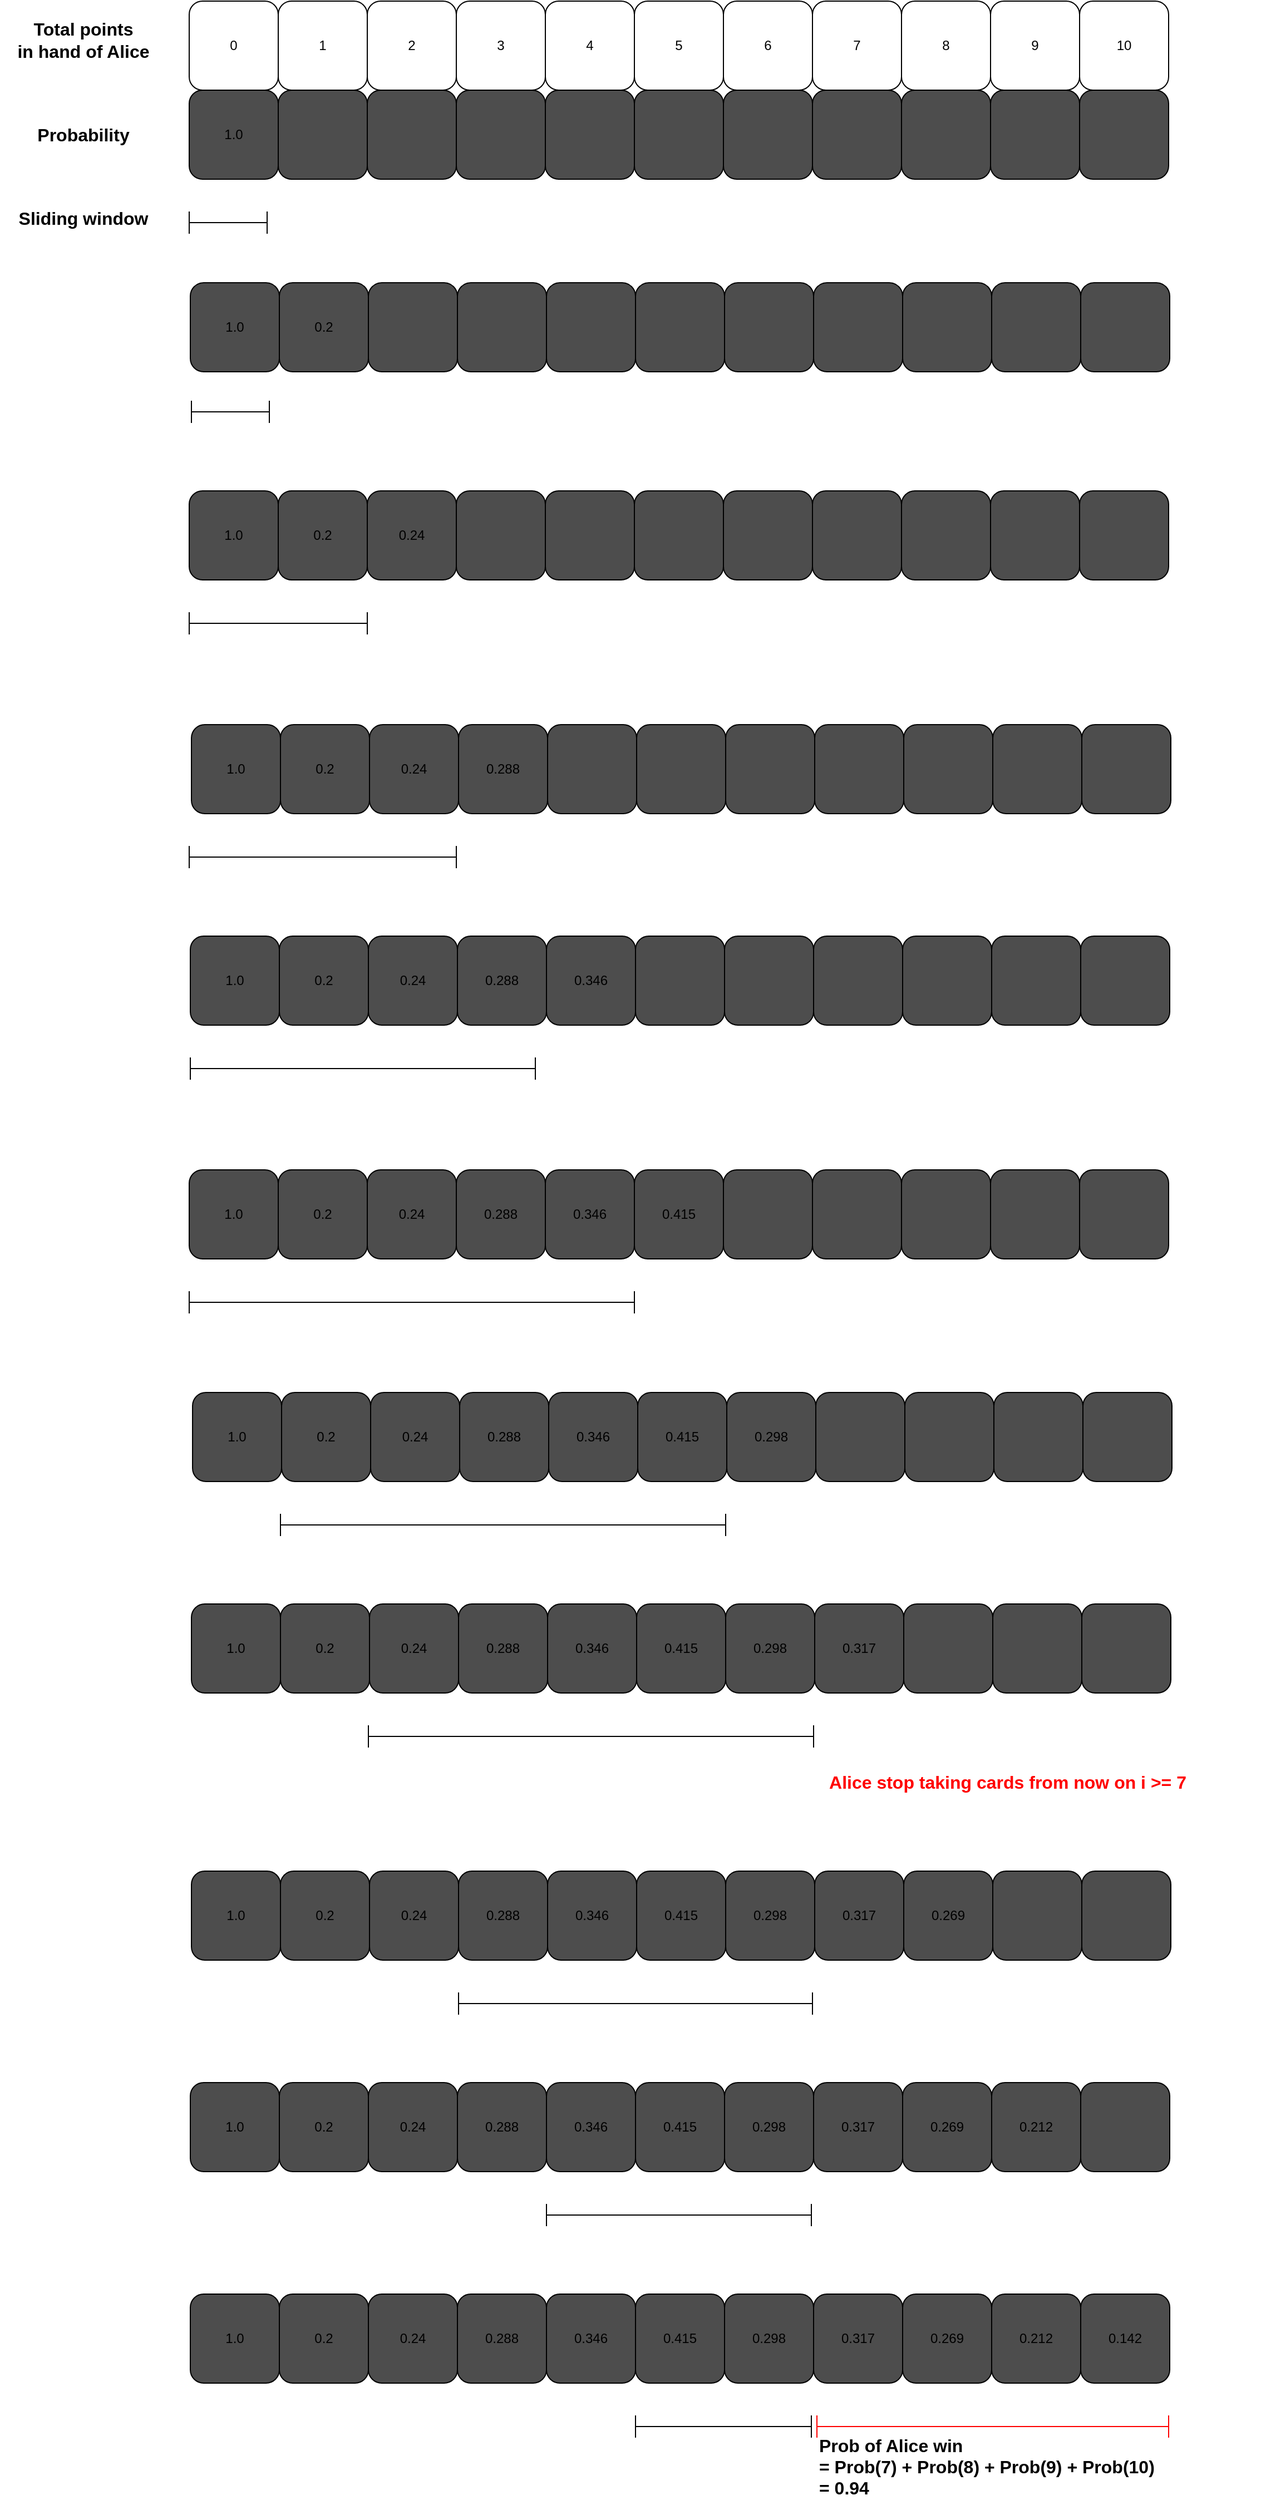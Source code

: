 <mxfile version="21.3.2" type="github">
  <diagram name="第 1 页" id="L3YYOfRVzUbYMGYdMul0">
    <mxGraphModel dx="1961" dy="727" grid="1" gridSize="10" guides="1" tooltips="1" connect="1" arrows="1" fold="1" page="1" pageScale="1" pageWidth="827" pageHeight="1169" math="0" shadow="0">
      <root>
        <mxCell id="0" />
        <mxCell id="1" parent="0" />
        <mxCell id="Uv0XRD-SDKMZK3PV6rSL-1" value="0" style="rounded=1;whiteSpace=wrap;html=1;" vertex="1" parent="1">
          <mxGeometry x="40" y="120" width="80" height="80" as="geometry" />
        </mxCell>
        <mxCell id="Uv0XRD-SDKMZK3PV6rSL-2" value="1" style="rounded=1;whiteSpace=wrap;html=1;" vertex="1" parent="1">
          <mxGeometry x="120" y="120" width="80" height="80" as="geometry" />
        </mxCell>
        <mxCell id="Uv0XRD-SDKMZK3PV6rSL-3" value="2" style="rounded=1;whiteSpace=wrap;html=1;" vertex="1" parent="1">
          <mxGeometry x="200" y="120" width="80" height="80" as="geometry" />
        </mxCell>
        <mxCell id="Uv0XRD-SDKMZK3PV6rSL-4" value="3" style="rounded=1;whiteSpace=wrap;html=1;" vertex="1" parent="1">
          <mxGeometry x="280" y="120" width="80" height="80" as="geometry" />
        </mxCell>
        <mxCell id="Uv0XRD-SDKMZK3PV6rSL-5" value="4" style="rounded=1;whiteSpace=wrap;html=1;" vertex="1" parent="1">
          <mxGeometry x="360" y="120" width="80" height="80" as="geometry" />
        </mxCell>
        <mxCell id="Uv0XRD-SDKMZK3PV6rSL-6" value="5" style="rounded=1;whiteSpace=wrap;html=1;" vertex="1" parent="1">
          <mxGeometry x="440" y="120" width="80" height="80" as="geometry" />
        </mxCell>
        <mxCell id="Uv0XRD-SDKMZK3PV6rSL-7" value="6" style="rounded=1;whiteSpace=wrap;html=1;" vertex="1" parent="1">
          <mxGeometry x="520" y="120" width="80" height="80" as="geometry" />
        </mxCell>
        <mxCell id="Uv0XRD-SDKMZK3PV6rSL-8" value="7" style="rounded=1;whiteSpace=wrap;html=1;" vertex="1" parent="1">
          <mxGeometry x="600" y="120" width="80" height="80" as="geometry" />
        </mxCell>
        <mxCell id="Uv0XRD-SDKMZK3PV6rSL-9" value="8" style="rounded=1;whiteSpace=wrap;html=1;" vertex="1" parent="1">
          <mxGeometry x="680" y="120" width="80" height="80" as="geometry" />
        </mxCell>
        <mxCell id="Uv0XRD-SDKMZK3PV6rSL-11" value="9" style="rounded=1;whiteSpace=wrap;html=1;" vertex="1" parent="1">
          <mxGeometry x="760" y="120" width="80" height="80" as="geometry" />
        </mxCell>
        <mxCell id="Uv0XRD-SDKMZK3PV6rSL-12" value="10" style="rounded=1;whiteSpace=wrap;html=1;" vertex="1" parent="1">
          <mxGeometry x="840" y="120" width="80" height="80" as="geometry" />
        </mxCell>
        <mxCell id="Uv0XRD-SDKMZK3PV6rSL-13" value="" style="shape=crossbar;whiteSpace=wrap;html=1;rounded=1;" vertex="1" parent="1">
          <mxGeometry x="40" y="309" width="70" height="20" as="geometry" />
        </mxCell>
        <mxCell id="Uv0XRD-SDKMZK3PV6rSL-14" value="1.0" style="rounded=1;whiteSpace=wrap;html=1;fillColor=#4D4D4D;" vertex="1" parent="1">
          <mxGeometry x="40" y="200" width="80" height="80" as="geometry" />
        </mxCell>
        <mxCell id="Uv0XRD-SDKMZK3PV6rSL-15" value="" style="rounded=1;whiteSpace=wrap;html=1;fillColor=#4D4D4D;" vertex="1" parent="1">
          <mxGeometry x="120" y="200" width="80" height="80" as="geometry" />
        </mxCell>
        <mxCell id="Uv0XRD-SDKMZK3PV6rSL-16" value="" style="rounded=1;whiteSpace=wrap;html=1;fillColor=#4D4D4D;" vertex="1" parent="1">
          <mxGeometry x="200" y="200" width="80" height="80" as="geometry" />
        </mxCell>
        <mxCell id="Uv0XRD-SDKMZK3PV6rSL-17" value="" style="rounded=1;whiteSpace=wrap;html=1;fillColor=#4D4D4D;" vertex="1" parent="1">
          <mxGeometry x="280" y="200" width="80" height="80" as="geometry" />
        </mxCell>
        <mxCell id="Uv0XRD-SDKMZK3PV6rSL-18" value="" style="rounded=1;whiteSpace=wrap;html=1;fillColor=#4D4D4D;" vertex="1" parent="1">
          <mxGeometry x="360" y="200" width="80" height="80" as="geometry" />
        </mxCell>
        <mxCell id="Uv0XRD-SDKMZK3PV6rSL-19" value="" style="rounded=1;whiteSpace=wrap;html=1;fillColor=#4D4D4D;" vertex="1" parent="1">
          <mxGeometry x="440" y="200" width="80" height="80" as="geometry" />
        </mxCell>
        <mxCell id="Uv0XRD-SDKMZK3PV6rSL-20" value="" style="rounded=1;whiteSpace=wrap;html=1;fillColor=#4D4D4D;" vertex="1" parent="1">
          <mxGeometry x="520" y="200" width="80" height="80" as="geometry" />
        </mxCell>
        <mxCell id="Uv0XRD-SDKMZK3PV6rSL-21" value="" style="rounded=1;whiteSpace=wrap;html=1;fillColor=#4D4D4D;" vertex="1" parent="1">
          <mxGeometry x="600" y="200" width="80" height="80" as="geometry" />
        </mxCell>
        <mxCell id="Uv0XRD-SDKMZK3PV6rSL-22" value="" style="rounded=1;whiteSpace=wrap;html=1;fillColor=#4D4D4D;" vertex="1" parent="1">
          <mxGeometry x="680" y="200" width="80" height="80" as="geometry" />
        </mxCell>
        <mxCell id="Uv0XRD-SDKMZK3PV6rSL-23" value="" style="rounded=1;whiteSpace=wrap;html=1;fillColor=#4D4D4D;" vertex="1" parent="1">
          <mxGeometry x="760" y="200" width="80" height="80" as="geometry" />
        </mxCell>
        <mxCell id="Uv0XRD-SDKMZK3PV6rSL-24" value="" style="rounded=1;whiteSpace=wrap;html=1;fillColor=#4D4D4D;" vertex="1" parent="1">
          <mxGeometry x="840" y="200" width="80" height="80" as="geometry" />
        </mxCell>
        <mxCell id="Uv0XRD-SDKMZK3PV6rSL-51" value="" style="group" vertex="1" connectable="0" parent="1">
          <mxGeometry x="40" y="560" width="880" height="129" as="geometry" />
        </mxCell>
        <mxCell id="Uv0XRD-SDKMZK3PV6rSL-27" value="" style="shape=crossbar;whiteSpace=wrap;html=1;rounded=1;" vertex="1" parent="Uv0XRD-SDKMZK3PV6rSL-51">
          <mxGeometry y="109" width="160" height="20" as="geometry" />
        </mxCell>
        <mxCell id="Uv0XRD-SDKMZK3PV6rSL-28" value="1.0" style="rounded=1;whiteSpace=wrap;html=1;fillColor=#4D4D4D;" vertex="1" parent="Uv0XRD-SDKMZK3PV6rSL-51">
          <mxGeometry width="80" height="80" as="geometry" />
        </mxCell>
        <mxCell id="Uv0XRD-SDKMZK3PV6rSL-29" value="0.2" style="rounded=1;whiteSpace=wrap;html=1;fillColor=#4D4D4D;" vertex="1" parent="Uv0XRD-SDKMZK3PV6rSL-51">
          <mxGeometry x="80" width="80" height="80" as="geometry" />
        </mxCell>
        <mxCell id="Uv0XRD-SDKMZK3PV6rSL-30" value="0.24" style="rounded=1;whiteSpace=wrap;html=1;fillColor=#4D4D4D;" vertex="1" parent="Uv0XRD-SDKMZK3PV6rSL-51">
          <mxGeometry x="160" width="80" height="80" as="geometry" />
        </mxCell>
        <mxCell id="Uv0XRD-SDKMZK3PV6rSL-31" value="" style="rounded=1;whiteSpace=wrap;html=1;fillColor=#4D4D4D;" vertex="1" parent="Uv0XRD-SDKMZK3PV6rSL-51">
          <mxGeometry x="240" width="80" height="80" as="geometry" />
        </mxCell>
        <mxCell id="Uv0XRD-SDKMZK3PV6rSL-32" value="" style="rounded=1;whiteSpace=wrap;html=1;fillColor=#4D4D4D;" vertex="1" parent="Uv0XRD-SDKMZK3PV6rSL-51">
          <mxGeometry x="320" width="80" height="80" as="geometry" />
        </mxCell>
        <mxCell id="Uv0XRD-SDKMZK3PV6rSL-33" value="" style="rounded=1;whiteSpace=wrap;html=1;fillColor=#4D4D4D;" vertex="1" parent="Uv0XRD-SDKMZK3PV6rSL-51">
          <mxGeometry x="400" width="80" height="80" as="geometry" />
        </mxCell>
        <mxCell id="Uv0XRD-SDKMZK3PV6rSL-34" value="" style="rounded=1;whiteSpace=wrap;html=1;fillColor=#4D4D4D;" vertex="1" parent="Uv0XRD-SDKMZK3PV6rSL-51">
          <mxGeometry x="480" width="80" height="80" as="geometry" />
        </mxCell>
        <mxCell id="Uv0XRD-SDKMZK3PV6rSL-35" value="" style="rounded=1;whiteSpace=wrap;html=1;fillColor=#4D4D4D;" vertex="1" parent="Uv0XRD-SDKMZK3PV6rSL-51">
          <mxGeometry x="560" width="80" height="80" as="geometry" />
        </mxCell>
        <mxCell id="Uv0XRD-SDKMZK3PV6rSL-36" value="" style="rounded=1;whiteSpace=wrap;html=1;fillColor=#4D4D4D;" vertex="1" parent="Uv0XRD-SDKMZK3PV6rSL-51">
          <mxGeometry x="640" width="80" height="80" as="geometry" />
        </mxCell>
        <mxCell id="Uv0XRD-SDKMZK3PV6rSL-37" value="" style="rounded=1;whiteSpace=wrap;html=1;fillColor=#4D4D4D;" vertex="1" parent="Uv0XRD-SDKMZK3PV6rSL-51">
          <mxGeometry x="720" width="80" height="80" as="geometry" />
        </mxCell>
        <mxCell id="Uv0XRD-SDKMZK3PV6rSL-38" value="" style="rounded=1;whiteSpace=wrap;html=1;fillColor=#4D4D4D;" vertex="1" parent="Uv0XRD-SDKMZK3PV6rSL-51">
          <mxGeometry x="800" width="80" height="80" as="geometry" />
        </mxCell>
        <mxCell id="Uv0XRD-SDKMZK3PV6rSL-52" value="" style="group" vertex="1" connectable="0" parent="1">
          <mxGeometry x="42" y="370" width="880" height="129" as="geometry" />
        </mxCell>
        <mxCell id="Uv0XRD-SDKMZK3PV6rSL-53" value="" style="shape=crossbar;whiteSpace=wrap;html=1;rounded=1;" vertex="1" parent="Uv0XRD-SDKMZK3PV6rSL-52">
          <mxGeometry y="109" width="70" height="20" as="geometry" />
        </mxCell>
        <mxCell id="Uv0XRD-SDKMZK3PV6rSL-54" value="1.0" style="rounded=1;whiteSpace=wrap;html=1;fillColor=#4D4D4D;" vertex="1" parent="1">
          <mxGeometry x="41" y="373" width="80" height="80" as="geometry" />
        </mxCell>
        <mxCell id="Uv0XRD-SDKMZK3PV6rSL-55" value="0.2" style="rounded=1;whiteSpace=wrap;html=1;fillColor=#4D4D4D;" vertex="1" parent="1">
          <mxGeometry x="121" y="373" width="80" height="80" as="geometry" />
        </mxCell>
        <mxCell id="Uv0XRD-SDKMZK3PV6rSL-56" value="" style="rounded=1;whiteSpace=wrap;html=1;fillColor=#4D4D4D;" vertex="1" parent="1">
          <mxGeometry x="201" y="373" width="80" height="80" as="geometry" />
        </mxCell>
        <mxCell id="Uv0XRD-SDKMZK3PV6rSL-57" value="" style="rounded=1;whiteSpace=wrap;html=1;fillColor=#4D4D4D;" vertex="1" parent="1">
          <mxGeometry x="281" y="373" width="80" height="80" as="geometry" />
        </mxCell>
        <mxCell id="Uv0XRD-SDKMZK3PV6rSL-58" value="" style="rounded=1;whiteSpace=wrap;html=1;fillColor=#4D4D4D;" vertex="1" parent="1">
          <mxGeometry x="361" y="373" width="80" height="80" as="geometry" />
        </mxCell>
        <mxCell id="Uv0XRD-SDKMZK3PV6rSL-59" value="" style="rounded=1;whiteSpace=wrap;html=1;fillColor=#4D4D4D;" vertex="1" parent="1">
          <mxGeometry x="441" y="373" width="80" height="80" as="geometry" />
        </mxCell>
        <mxCell id="Uv0XRD-SDKMZK3PV6rSL-60" value="" style="rounded=1;whiteSpace=wrap;html=1;fillColor=#4D4D4D;" vertex="1" parent="1">
          <mxGeometry x="521" y="373" width="80" height="80" as="geometry" />
        </mxCell>
        <mxCell id="Uv0XRD-SDKMZK3PV6rSL-61" value="" style="rounded=1;whiteSpace=wrap;html=1;fillColor=#4D4D4D;" vertex="1" parent="1">
          <mxGeometry x="601" y="373" width="80" height="80" as="geometry" />
        </mxCell>
        <mxCell id="Uv0XRD-SDKMZK3PV6rSL-62" value="" style="rounded=1;whiteSpace=wrap;html=1;fillColor=#4D4D4D;" vertex="1" parent="1">
          <mxGeometry x="681" y="373" width="80" height="80" as="geometry" />
        </mxCell>
        <mxCell id="Uv0XRD-SDKMZK3PV6rSL-63" value="" style="rounded=1;whiteSpace=wrap;html=1;fillColor=#4D4D4D;" vertex="1" parent="1">
          <mxGeometry x="761" y="373" width="80" height="80" as="geometry" />
        </mxCell>
        <mxCell id="Uv0XRD-SDKMZK3PV6rSL-64" value="" style="rounded=1;whiteSpace=wrap;html=1;fillColor=#4D4D4D;" vertex="1" parent="1">
          <mxGeometry x="841" y="373" width="80" height="80" as="geometry" />
        </mxCell>
        <mxCell id="Uv0XRD-SDKMZK3PV6rSL-65" value="" style="group" vertex="1" connectable="0" parent="1">
          <mxGeometry x="41" y="960" width="880" height="129" as="geometry" />
        </mxCell>
        <mxCell id="Uv0XRD-SDKMZK3PV6rSL-66" value="" style="shape=crossbar;whiteSpace=wrap;html=1;rounded=1;" vertex="1" parent="Uv0XRD-SDKMZK3PV6rSL-65">
          <mxGeometry y="109" width="310" height="20" as="geometry" />
        </mxCell>
        <mxCell id="Uv0XRD-SDKMZK3PV6rSL-67" value="1.0" style="rounded=1;whiteSpace=wrap;html=1;fillColor=#4D4D4D;" vertex="1" parent="Uv0XRD-SDKMZK3PV6rSL-65">
          <mxGeometry width="80" height="80" as="geometry" />
        </mxCell>
        <mxCell id="Uv0XRD-SDKMZK3PV6rSL-68" value="0.2" style="rounded=1;whiteSpace=wrap;html=1;fillColor=#4D4D4D;" vertex="1" parent="Uv0XRD-SDKMZK3PV6rSL-65">
          <mxGeometry x="80" width="80" height="80" as="geometry" />
        </mxCell>
        <mxCell id="Uv0XRD-SDKMZK3PV6rSL-69" value="0.24" style="rounded=1;whiteSpace=wrap;html=1;fillColor=#4D4D4D;" vertex="1" parent="Uv0XRD-SDKMZK3PV6rSL-65">
          <mxGeometry x="160" width="80" height="80" as="geometry" />
        </mxCell>
        <mxCell id="Uv0XRD-SDKMZK3PV6rSL-70" value="0.288" style="rounded=1;whiteSpace=wrap;html=1;fillColor=#4D4D4D;" vertex="1" parent="Uv0XRD-SDKMZK3PV6rSL-65">
          <mxGeometry x="240" width="80" height="80" as="geometry" />
        </mxCell>
        <mxCell id="Uv0XRD-SDKMZK3PV6rSL-71" value="0.346" style="rounded=1;whiteSpace=wrap;html=1;fillColor=#4D4D4D;" vertex="1" parent="Uv0XRD-SDKMZK3PV6rSL-65">
          <mxGeometry x="320" width="80" height="80" as="geometry" />
        </mxCell>
        <mxCell id="Uv0XRD-SDKMZK3PV6rSL-72" value="" style="rounded=1;whiteSpace=wrap;html=1;fillColor=#4D4D4D;" vertex="1" parent="Uv0XRD-SDKMZK3PV6rSL-65">
          <mxGeometry x="400" width="80" height="80" as="geometry" />
        </mxCell>
        <mxCell id="Uv0XRD-SDKMZK3PV6rSL-73" value="" style="rounded=1;whiteSpace=wrap;html=1;fillColor=#4D4D4D;" vertex="1" parent="Uv0XRD-SDKMZK3PV6rSL-65">
          <mxGeometry x="480" width="80" height="80" as="geometry" />
        </mxCell>
        <mxCell id="Uv0XRD-SDKMZK3PV6rSL-74" value="" style="rounded=1;whiteSpace=wrap;html=1;fillColor=#4D4D4D;" vertex="1" parent="Uv0XRD-SDKMZK3PV6rSL-65">
          <mxGeometry x="560" width="80" height="80" as="geometry" />
        </mxCell>
        <mxCell id="Uv0XRD-SDKMZK3PV6rSL-75" value="" style="rounded=1;whiteSpace=wrap;html=1;fillColor=#4D4D4D;" vertex="1" parent="Uv0XRD-SDKMZK3PV6rSL-65">
          <mxGeometry x="640" width="80" height="80" as="geometry" />
        </mxCell>
        <mxCell id="Uv0XRD-SDKMZK3PV6rSL-76" value="" style="rounded=1;whiteSpace=wrap;html=1;fillColor=#4D4D4D;" vertex="1" parent="Uv0XRD-SDKMZK3PV6rSL-65">
          <mxGeometry x="720" width="80" height="80" as="geometry" />
        </mxCell>
        <mxCell id="Uv0XRD-SDKMZK3PV6rSL-77" value="" style="rounded=1;whiteSpace=wrap;html=1;fillColor=#4D4D4D;" vertex="1" parent="Uv0XRD-SDKMZK3PV6rSL-65">
          <mxGeometry x="800" width="80" height="80" as="geometry" />
        </mxCell>
        <mxCell id="Uv0XRD-SDKMZK3PV6rSL-78" value="" style="group" vertex="1" connectable="0" parent="1">
          <mxGeometry x="52" y="770" width="880" height="129" as="geometry" />
        </mxCell>
        <mxCell id="Uv0XRD-SDKMZK3PV6rSL-79" value="" style="shape=crossbar;whiteSpace=wrap;html=1;rounded=1;" vertex="1" parent="Uv0XRD-SDKMZK3PV6rSL-78">
          <mxGeometry x="-12" y="109" width="240" height="20" as="geometry" />
        </mxCell>
        <mxCell id="Uv0XRD-SDKMZK3PV6rSL-80" value="1.0" style="rounded=1;whiteSpace=wrap;html=1;fillColor=#4D4D4D;" vertex="1" parent="Uv0XRD-SDKMZK3PV6rSL-78">
          <mxGeometry x="-10" width="80" height="80" as="geometry" />
        </mxCell>
        <mxCell id="Uv0XRD-SDKMZK3PV6rSL-81" value="0.2" style="rounded=1;whiteSpace=wrap;html=1;fillColor=#4D4D4D;" vertex="1" parent="Uv0XRD-SDKMZK3PV6rSL-78">
          <mxGeometry x="70" width="80" height="80" as="geometry" />
        </mxCell>
        <mxCell id="Uv0XRD-SDKMZK3PV6rSL-82" value="0.24" style="rounded=1;whiteSpace=wrap;html=1;fillColor=#4D4D4D;" vertex="1" parent="Uv0XRD-SDKMZK3PV6rSL-78">
          <mxGeometry x="150" width="80" height="80" as="geometry" />
        </mxCell>
        <mxCell id="Uv0XRD-SDKMZK3PV6rSL-83" value="0.288" style="rounded=1;whiteSpace=wrap;html=1;fillColor=#4D4D4D;" vertex="1" parent="Uv0XRD-SDKMZK3PV6rSL-78">
          <mxGeometry x="230" width="80" height="80" as="geometry" />
        </mxCell>
        <mxCell id="Uv0XRD-SDKMZK3PV6rSL-84" value="" style="rounded=1;whiteSpace=wrap;html=1;fillColor=#4D4D4D;" vertex="1" parent="Uv0XRD-SDKMZK3PV6rSL-78">
          <mxGeometry x="310" width="80" height="80" as="geometry" />
        </mxCell>
        <mxCell id="Uv0XRD-SDKMZK3PV6rSL-85" value="" style="rounded=1;whiteSpace=wrap;html=1;fillColor=#4D4D4D;" vertex="1" parent="Uv0XRD-SDKMZK3PV6rSL-78">
          <mxGeometry x="390" width="80" height="80" as="geometry" />
        </mxCell>
        <mxCell id="Uv0XRD-SDKMZK3PV6rSL-86" value="" style="rounded=1;whiteSpace=wrap;html=1;fillColor=#4D4D4D;" vertex="1" parent="Uv0XRD-SDKMZK3PV6rSL-78">
          <mxGeometry x="470" width="80" height="80" as="geometry" />
        </mxCell>
        <mxCell id="Uv0XRD-SDKMZK3PV6rSL-87" value="" style="rounded=1;whiteSpace=wrap;html=1;fillColor=#4D4D4D;" vertex="1" parent="Uv0XRD-SDKMZK3PV6rSL-78">
          <mxGeometry x="550" width="80" height="80" as="geometry" />
        </mxCell>
        <mxCell id="Uv0XRD-SDKMZK3PV6rSL-88" value="" style="rounded=1;whiteSpace=wrap;html=1;fillColor=#4D4D4D;" vertex="1" parent="Uv0XRD-SDKMZK3PV6rSL-78">
          <mxGeometry x="630" width="80" height="80" as="geometry" />
        </mxCell>
        <mxCell id="Uv0XRD-SDKMZK3PV6rSL-89" value="" style="rounded=1;whiteSpace=wrap;html=1;fillColor=#4D4D4D;" vertex="1" parent="Uv0XRD-SDKMZK3PV6rSL-78">
          <mxGeometry x="710" width="80" height="80" as="geometry" />
        </mxCell>
        <mxCell id="Uv0XRD-SDKMZK3PV6rSL-90" value="" style="rounded=1;whiteSpace=wrap;html=1;fillColor=#4D4D4D;" vertex="1" parent="Uv0XRD-SDKMZK3PV6rSL-78">
          <mxGeometry x="790" width="80" height="80" as="geometry" />
        </mxCell>
        <mxCell id="Uv0XRD-SDKMZK3PV6rSL-92" value="" style="group" vertex="1" connectable="0" parent="1">
          <mxGeometry x="42" y="1800" width="880" height="129" as="geometry" />
        </mxCell>
        <mxCell id="Uv0XRD-SDKMZK3PV6rSL-93" value="" style="shape=crossbar;whiteSpace=wrap;html=1;rounded=1;" vertex="1" parent="Uv0XRD-SDKMZK3PV6rSL-92">
          <mxGeometry x="240" y="109" width="318" height="20" as="geometry" />
        </mxCell>
        <mxCell id="Uv0XRD-SDKMZK3PV6rSL-94" value="1.0" style="rounded=1;whiteSpace=wrap;html=1;fillColor=#4D4D4D;" vertex="1" parent="Uv0XRD-SDKMZK3PV6rSL-92">
          <mxGeometry width="80" height="80" as="geometry" />
        </mxCell>
        <mxCell id="Uv0XRD-SDKMZK3PV6rSL-95" value="0.2" style="rounded=1;whiteSpace=wrap;html=1;fillColor=#4D4D4D;" vertex="1" parent="Uv0XRD-SDKMZK3PV6rSL-92">
          <mxGeometry x="80" width="80" height="80" as="geometry" />
        </mxCell>
        <mxCell id="Uv0XRD-SDKMZK3PV6rSL-96" value="0.24" style="rounded=1;whiteSpace=wrap;html=1;fillColor=#4D4D4D;" vertex="1" parent="Uv0XRD-SDKMZK3PV6rSL-92">
          <mxGeometry x="160" width="80" height="80" as="geometry" />
        </mxCell>
        <mxCell id="Uv0XRD-SDKMZK3PV6rSL-97" value="0.288" style="rounded=1;whiteSpace=wrap;html=1;fillColor=#4D4D4D;" vertex="1" parent="Uv0XRD-SDKMZK3PV6rSL-92">
          <mxGeometry x="240" width="80" height="80" as="geometry" />
        </mxCell>
        <mxCell id="Uv0XRD-SDKMZK3PV6rSL-98" value="0.346" style="rounded=1;whiteSpace=wrap;html=1;fillColor=#4D4D4D;" vertex="1" parent="Uv0XRD-SDKMZK3PV6rSL-92">
          <mxGeometry x="320" width="80" height="80" as="geometry" />
        </mxCell>
        <mxCell id="Uv0XRD-SDKMZK3PV6rSL-99" value="0.415" style="rounded=1;whiteSpace=wrap;html=1;fillColor=#4D4D4D;" vertex="1" parent="Uv0XRD-SDKMZK3PV6rSL-92">
          <mxGeometry x="400" width="80" height="80" as="geometry" />
        </mxCell>
        <mxCell id="Uv0XRD-SDKMZK3PV6rSL-100" value="0.298" style="rounded=1;whiteSpace=wrap;html=1;fillColor=#4D4D4D;" vertex="1" parent="Uv0XRD-SDKMZK3PV6rSL-92">
          <mxGeometry x="480" width="80" height="80" as="geometry" />
        </mxCell>
        <mxCell id="Uv0XRD-SDKMZK3PV6rSL-101" value="0.317" style="rounded=1;whiteSpace=wrap;html=1;fillColor=#4D4D4D;" vertex="1" parent="Uv0XRD-SDKMZK3PV6rSL-92">
          <mxGeometry x="560" width="80" height="80" as="geometry" />
        </mxCell>
        <mxCell id="Uv0XRD-SDKMZK3PV6rSL-102" value="0.269" style="rounded=1;whiteSpace=wrap;html=1;fillColor=#4D4D4D;" vertex="1" parent="Uv0XRD-SDKMZK3PV6rSL-92">
          <mxGeometry x="640" width="80" height="80" as="geometry" />
        </mxCell>
        <mxCell id="Uv0XRD-SDKMZK3PV6rSL-103" value="" style="rounded=1;whiteSpace=wrap;html=1;fillColor=#4D4D4D;" vertex="1" parent="Uv0XRD-SDKMZK3PV6rSL-92">
          <mxGeometry x="720" width="80" height="80" as="geometry" />
        </mxCell>
        <mxCell id="Uv0XRD-SDKMZK3PV6rSL-104" value="" style="rounded=1;whiteSpace=wrap;html=1;fillColor=#4D4D4D;" vertex="1" parent="Uv0XRD-SDKMZK3PV6rSL-92">
          <mxGeometry x="800" width="80" height="80" as="geometry" />
        </mxCell>
        <mxCell id="Uv0XRD-SDKMZK3PV6rSL-105" value="" style="group" vertex="1" connectable="0" parent="1">
          <mxGeometry x="48" y="1170" width="880" height="129" as="geometry" />
        </mxCell>
        <mxCell id="Uv0XRD-SDKMZK3PV6rSL-106" value="" style="shape=crossbar;whiteSpace=wrap;html=1;rounded=1;" vertex="1" parent="Uv0XRD-SDKMZK3PV6rSL-105">
          <mxGeometry x="-8" y="109" width="400" height="20" as="geometry" />
        </mxCell>
        <mxCell id="Uv0XRD-SDKMZK3PV6rSL-107" value="1.0" style="rounded=1;whiteSpace=wrap;html=1;fillColor=#4D4D4D;" vertex="1" parent="Uv0XRD-SDKMZK3PV6rSL-105">
          <mxGeometry x="-8" width="80" height="80" as="geometry" />
        </mxCell>
        <mxCell id="Uv0XRD-SDKMZK3PV6rSL-108" value="0.2" style="rounded=1;whiteSpace=wrap;html=1;fillColor=#4D4D4D;" vertex="1" parent="Uv0XRD-SDKMZK3PV6rSL-105">
          <mxGeometry x="72" width="80" height="80" as="geometry" />
        </mxCell>
        <mxCell id="Uv0XRD-SDKMZK3PV6rSL-109" value="0.24" style="rounded=1;whiteSpace=wrap;html=1;fillColor=#4D4D4D;" vertex="1" parent="Uv0XRD-SDKMZK3PV6rSL-105">
          <mxGeometry x="152" width="80" height="80" as="geometry" />
        </mxCell>
        <mxCell id="Uv0XRD-SDKMZK3PV6rSL-110" value="0.288" style="rounded=1;whiteSpace=wrap;html=1;fillColor=#4D4D4D;" vertex="1" parent="Uv0XRD-SDKMZK3PV6rSL-105">
          <mxGeometry x="232" width="80" height="80" as="geometry" />
        </mxCell>
        <mxCell id="Uv0XRD-SDKMZK3PV6rSL-111" value="0.346" style="rounded=1;whiteSpace=wrap;html=1;fillColor=#4D4D4D;" vertex="1" parent="Uv0XRD-SDKMZK3PV6rSL-105">
          <mxGeometry x="312" width="80" height="80" as="geometry" />
        </mxCell>
        <mxCell id="Uv0XRD-SDKMZK3PV6rSL-112" value="0.415" style="rounded=1;whiteSpace=wrap;html=1;fillColor=#4D4D4D;" vertex="1" parent="Uv0XRD-SDKMZK3PV6rSL-105">
          <mxGeometry x="392" width="80" height="80" as="geometry" />
        </mxCell>
        <mxCell id="Uv0XRD-SDKMZK3PV6rSL-113" value="" style="rounded=1;whiteSpace=wrap;html=1;fillColor=#4D4D4D;" vertex="1" parent="Uv0XRD-SDKMZK3PV6rSL-105">
          <mxGeometry x="472" width="80" height="80" as="geometry" />
        </mxCell>
        <mxCell id="Uv0XRD-SDKMZK3PV6rSL-114" value="" style="rounded=1;whiteSpace=wrap;html=1;fillColor=#4D4D4D;" vertex="1" parent="Uv0XRD-SDKMZK3PV6rSL-105">
          <mxGeometry x="552" width="80" height="80" as="geometry" />
        </mxCell>
        <mxCell id="Uv0XRD-SDKMZK3PV6rSL-115" value="" style="rounded=1;whiteSpace=wrap;html=1;fillColor=#4D4D4D;" vertex="1" parent="Uv0XRD-SDKMZK3PV6rSL-105">
          <mxGeometry x="632" width="80" height="80" as="geometry" />
        </mxCell>
        <mxCell id="Uv0XRD-SDKMZK3PV6rSL-116" value="" style="rounded=1;whiteSpace=wrap;html=1;fillColor=#4D4D4D;" vertex="1" parent="Uv0XRD-SDKMZK3PV6rSL-105">
          <mxGeometry x="712" width="80" height="80" as="geometry" />
        </mxCell>
        <mxCell id="Uv0XRD-SDKMZK3PV6rSL-117" value="" style="rounded=1;whiteSpace=wrap;html=1;fillColor=#4D4D4D;" vertex="1" parent="Uv0XRD-SDKMZK3PV6rSL-105">
          <mxGeometry x="792" width="80" height="80" as="geometry" />
        </mxCell>
        <mxCell id="Uv0XRD-SDKMZK3PV6rSL-118" value="" style="group" vertex="1" connectable="0" parent="1">
          <mxGeometry x="43" y="1370" width="880" height="129" as="geometry" />
        </mxCell>
        <mxCell id="Uv0XRD-SDKMZK3PV6rSL-119" value="" style="shape=crossbar;whiteSpace=wrap;html=1;rounded=1;" vertex="1" parent="Uv0XRD-SDKMZK3PV6rSL-118">
          <mxGeometry x="79" y="109" width="400" height="20" as="geometry" />
        </mxCell>
        <mxCell id="Uv0XRD-SDKMZK3PV6rSL-120" value="1.0" style="rounded=1;whiteSpace=wrap;html=1;fillColor=#4D4D4D;" vertex="1" parent="Uv0XRD-SDKMZK3PV6rSL-118">
          <mxGeometry width="80" height="80" as="geometry" />
        </mxCell>
        <mxCell id="Uv0XRD-SDKMZK3PV6rSL-121" value="0.2" style="rounded=1;whiteSpace=wrap;html=1;fillColor=#4D4D4D;" vertex="1" parent="Uv0XRD-SDKMZK3PV6rSL-118">
          <mxGeometry x="80" width="80" height="80" as="geometry" />
        </mxCell>
        <mxCell id="Uv0XRD-SDKMZK3PV6rSL-122" value="0.24" style="rounded=1;whiteSpace=wrap;html=1;fillColor=#4D4D4D;" vertex="1" parent="Uv0XRD-SDKMZK3PV6rSL-118">
          <mxGeometry x="160" width="80" height="80" as="geometry" />
        </mxCell>
        <mxCell id="Uv0XRD-SDKMZK3PV6rSL-123" value="0.288" style="rounded=1;whiteSpace=wrap;html=1;fillColor=#4D4D4D;" vertex="1" parent="Uv0XRD-SDKMZK3PV6rSL-118">
          <mxGeometry x="240" width="80" height="80" as="geometry" />
        </mxCell>
        <mxCell id="Uv0XRD-SDKMZK3PV6rSL-124" value="0.346" style="rounded=1;whiteSpace=wrap;html=1;fillColor=#4D4D4D;" vertex="1" parent="Uv0XRD-SDKMZK3PV6rSL-118">
          <mxGeometry x="320" width="80" height="80" as="geometry" />
        </mxCell>
        <mxCell id="Uv0XRD-SDKMZK3PV6rSL-125" value="0.415" style="rounded=1;whiteSpace=wrap;html=1;fillColor=#4D4D4D;" vertex="1" parent="Uv0XRD-SDKMZK3PV6rSL-118">
          <mxGeometry x="400" width="80" height="80" as="geometry" />
        </mxCell>
        <mxCell id="Uv0XRD-SDKMZK3PV6rSL-126" value="0.298" style="rounded=1;whiteSpace=wrap;html=1;fillColor=#4D4D4D;" vertex="1" parent="Uv0XRD-SDKMZK3PV6rSL-118">
          <mxGeometry x="480" width="80" height="80" as="geometry" />
        </mxCell>
        <mxCell id="Uv0XRD-SDKMZK3PV6rSL-127" value="" style="rounded=1;whiteSpace=wrap;html=1;fillColor=#4D4D4D;" vertex="1" parent="Uv0XRD-SDKMZK3PV6rSL-118">
          <mxGeometry x="560" width="80" height="80" as="geometry" />
        </mxCell>
        <mxCell id="Uv0XRD-SDKMZK3PV6rSL-128" value="" style="rounded=1;whiteSpace=wrap;html=1;fillColor=#4D4D4D;" vertex="1" parent="Uv0XRD-SDKMZK3PV6rSL-118">
          <mxGeometry x="640" width="80" height="80" as="geometry" />
        </mxCell>
        <mxCell id="Uv0XRD-SDKMZK3PV6rSL-129" value="" style="rounded=1;whiteSpace=wrap;html=1;fillColor=#4D4D4D;" vertex="1" parent="Uv0XRD-SDKMZK3PV6rSL-118">
          <mxGeometry x="720" width="80" height="80" as="geometry" />
        </mxCell>
        <mxCell id="Uv0XRD-SDKMZK3PV6rSL-130" value="" style="rounded=1;whiteSpace=wrap;html=1;fillColor=#4D4D4D;" vertex="1" parent="Uv0XRD-SDKMZK3PV6rSL-118">
          <mxGeometry x="800" width="80" height="80" as="geometry" />
        </mxCell>
        <mxCell id="Uv0XRD-SDKMZK3PV6rSL-131" value="&lt;font color=&quot;#ff0000&quot; style=&quot;font-size: 16px;&quot;&gt;&lt;b&gt;Alice stop taking cards from now on i &amp;gt;= 7&lt;/b&gt;&lt;/font&gt;" style="text;html=1;strokeColor=none;fillColor=none;align=center;verticalAlign=middle;whiteSpace=wrap;rounded=0;" vertex="1" parent="1">
          <mxGeometry x="611" y="1705" width="329" height="30" as="geometry" />
        </mxCell>
        <mxCell id="Uv0XRD-SDKMZK3PV6rSL-132" value="" style="group" vertex="1" connectable="0" parent="1">
          <mxGeometry x="50" y="1560" width="880" height="129" as="geometry" />
        </mxCell>
        <mxCell id="Uv0XRD-SDKMZK3PV6rSL-133" value="" style="shape=crossbar;whiteSpace=wrap;html=1;rounded=1;" vertex="1" parent="Uv0XRD-SDKMZK3PV6rSL-132">
          <mxGeometry x="151" y="109" width="400" height="20" as="geometry" />
        </mxCell>
        <mxCell id="Uv0XRD-SDKMZK3PV6rSL-134" value="1.0" style="rounded=1;whiteSpace=wrap;html=1;fillColor=#4D4D4D;" vertex="1" parent="Uv0XRD-SDKMZK3PV6rSL-132">
          <mxGeometry x="-8" width="80" height="80" as="geometry" />
        </mxCell>
        <mxCell id="Uv0XRD-SDKMZK3PV6rSL-135" value="0.2" style="rounded=1;whiteSpace=wrap;html=1;fillColor=#4D4D4D;" vertex="1" parent="Uv0XRD-SDKMZK3PV6rSL-132">
          <mxGeometry x="72" width="80" height="80" as="geometry" />
        </mxCell>
        <mxCell id="Uv0XRD-SDKMZK3PV6rSL-136" value="0.24" style="rounded=1;whiteSpace=wrap;html=1;fillColor=#4D4D4D;" vertex="1" parent="Uv0XRD-SDKMZK3PV6rSL-132">
          <mxGeometry x="152" width="80" height="80" as="geometry" />
        </mxCell>
        <mxCell id="Uv0XRD-SDKMZK3PV6rSL-137" value="0.288" style="rounded=1;whiteSpace=wrap;html=1;fillColor=#4D4D4D;" vertex="1" parent="Uv0XRD-SDKMZK3PV6rSL-132">
          <mxGeometry x="232" width="80" height="80" as="geometry" />
        </mxCell>
        <mxCell id="Uv0XRD-SDKMZK3PV6rSL-138" value="0.346" style="rounded=1;whiteSpace=wrap;html=1;fillColor=#4D4D4D;" vertex="1" parent="Uv0XRD-SDKMZK3PV6rSL-132">
          <mxGeometry x="312" width="80" height="80" as="geometry" />
        </mxCell>
        <mxCell id="Uv0XRD-SDKMZK3PV6rSL-139" value="0.415" style="rounded=1;whiteSpace=wrap;html=1;fillColor=#4D4D4D;" vertex="1" parent="Uv0XRD-SDKMZK3PV6rSL-132">
          <mxGeometry x="392" width="80" height="80" as="geometry" />
        </mxCell>
        <mxCell id="Uv0XRD-SDKMZK3PV6rSL-140" value="0.298" style="rounded=1;whiteSpace=wrap;html=1;fillColor=#4D4D4D;" vertex="1" parent="Uv0XRD-SDKMZK3PV6rSL-132">
          <mxGeometry x="472" width="80" height="80" as="geometry" />
        </mxCell>
        <mxCell id="Uv0XRD-SDKMZK3PV6rSL-141" value="0.317" style="rounded=1;whiteSpace=wrap;html=1;fillColor=#4D4D4D;" vertex="1" parent="Uv0XRD-SDKMZK3PV6rSL-132">
          <mxGeometry x="552" width="80" height="80" as="geometry" />
        </mxCell>
        <mxCell id="Uv0XRD-SDKMZK3PV6rSL-142" value="" style="rounded=1;whiteSpace=wrap;html=1;fillColor=#4D4D4D;" vertex="1" parent="Uv0XRD-SDKMZK3PV6rSL-132">
          <mxGeometry x="632" width="80" height="80" as="geometry" />
        </mxCell>
        <mxCell id="Uv0XRD-SDKMZK3PV6rSL-143" value="" style="rounded=1;whiteSpace=wrap;html=1;fillColor=#4D4D4D;" vertex="1" parent="Uv0XRD-SDKMZK3PV6rSL-132">
          <mxGeometry x="712" width="80" height="80" as="geometry" />
        </mxCell>
        <mxCell id="Uv0XRD-SDKMZK3PV6rSL-144" value="" style="rounded=1;whiteSpace=wrap;html=1;fillColor=#4D4D4D;" vertex="1" parent="Uv0XRD-SDKMZK3PV6rSL-132">
          <mxGeometry x="792" width="80" height="80" as="geometry" />
        </mxCell>
        <mxCell id="Uv0XRD-SDKMZK3PV6rSL-145" value="" style="group" vertex="1" connectable="0" parent="1">
          <mxGeometry x="41" y="1990" width="880" height="129" as="geometry" />
        </mxCell>
        <mxCell id="Uv0XRD-SDKMZK3PV6rSL-146" value="" style="shape=crossbar;whiteSpace=wrap;html=1;rounded=1;" vertex="1" parent="Uv0XRD-SDKMZK3PV6rSL-145">
          <mxGeometry x="320" y="109" width="238" height="20" as="geometry" />
        </mxCell>
        <mxCell id="Uv0XRD-SDKMZK3PV6rSL-147" value="1.0" style="rounded=1;whiteSpace=wrap;html=1;fillColor=#4D4D4D;" vertex="1" parent="Uv0XRD-SDKMZK3PV6rSL-145">
          <mxGeometry width="80" height="80" as="geometry" />
        </mxCell>
        <mxCell id="Uv0XRD-SDKMZK3PV6rSL-148" value="0.2" style="rounded=1;whiteSpace=wrap;html=1;fillColor=#4D4D4D;" vertex="1" parent="Uv0XRD-SDKMZK3PV6rSL-145">
          <mxGeometry x="80" width="80" height="80" as="geometry" />
        </mxCell>
        <mxCell id="Uv0XRD-SDKMZK3PV6rSL-149" value="0.24" style="rounded=1;whiteSpace=wrap;html=1;fillColor=#4D4D4D;" vertex="1" parent="Uv0XRD-SDKMZK3PV6rSL-145">
          <mxGeometry x="160" width="80" height="80" as="geometry" />
        </mxCell>
        <mxCell id="Uv0XRD-SDKMZK3PV6rSL-150" value="0.288" style="rounded=1;whiteSpace=wrap;html=1;fillColor=#4D4D4D;" vertex="1" parent="Uv0XRD-SDKMZK3PV6rSL-145">
          <mxGeometry x="240" width="80" height="80" as="geometry" />
        </mxCell>
        <mxCell id="Uv0XRD-SDKMZK3PV6rSL-151" value="0.346" style="rounded=1;whiteSpace=wrap;html=1;fillColor=#4D4D4D;" vertex="1" parent="Uv0XRD-SDKMZK3PV6rSL-145">
          <mxGeometry x="320" width="80" height="80" as="geometry" />
        </mxCell>
        <mxCell id="Uv0XRD-SDKMZK3PV6rSL-152" value="0.415" style="rounded=1;whiteSpace=wrap;html=1;fillColor=#4D4D4D;" vertex="1" parent="Uv0XRD-SDKMZK3PV6rSL-145">
          <mxGeometry x="400" width="80" height="80" as="geometry" />
        </mxCell>
        <mxCell id="Uv0XRD-SDKMZK3PV6rSL-153" value="0.298" style="rounded=1;whiteSpace=wrap;html=1;fillColor=#4D4D4D;" vertex="1" parent="Uv0XRD-SDKMZK3PV6rSL-145">
          <mxGeometry x="480" width="80" height="80" as="geometry" />
        </mxCell>
        <mxCell id="Uv0XRD-SDKMZK3PV6rSL-154" value="0.317" style="rounded=1;whiteSpace=wrap;html=1;fillColor=#4D4D4D;" vertex="1" parent="Uv0XRD-SDKMZK3PV6rSL-145">
          <mxGeometry x="560" width="80" height="80" as="geometry" />
        </mxCell>
        <mxCell id="Uv0XRD-SDKMZK3PV6rSL-155" value="0.269" style="rounded=1;whiteSpace=wrap;html=1;fillColor=#4D4D4D;" vertex="1" parent="Uv0XRD-SDKMZK3PV6rSL-145">
          <mxGeometry x="640" width="80" height="80" as="geometry" />
        </mxCell>
        <mxCell id="Uv0XRD-SDKMZK3PV6rSL-156" value="0.212" style="rounded=1;whiteSpace=wrap;html=1;fillColor=#4D4D4D;" vertex="1" parent="Uv0XRD-SDKMZK3PV6rSL-145">
          <mxGeometry x="720" width="80" height="80" as="geometry" />
        </mxCell>
        <mxCell id="Uv0XRD-SDKMZK3PV6rSL-157" value="" style="rounded=1;whiteSpace=wrap;html=1;fillColor=#4D4D4D;" vertex="1" parent="Uv0XRD-SDKMZK3PV6rSL-145">
          <mxGeometry x="800" width="80" height="80" as="geometry" />
        </mxCell>
        <mxCell id="Uv0XRD-SDKMZK3PV6rSL-158" value="" style="group" vertex="1" connectable="0" parent="1">
          <mxGeometry x="41" y="2180" width="880" height="129" as="geometry" />
        </mxCell>
        <mxCell id="Uv0XRD-SDKMZK3PV6rSL-159" value="" style="shape=crossbar;whiteSpace=wrap;html=1;rounded=1;" vertex="1" parent="Uv0XRD-SDKMZK3PV6rSL-158">
          <mxGeometry x="400" y="109" width="158" height="20" as="geometry" />
        </mxCell>
        <mxCell id="Uv0XRD-SDKMZK3PV6rSL-160" value="1.0" style="rounded=1;whiteSpace=wrap;html=1;fillColor=#4D4D4D;" vertex="1" parent="Uv0XRD-SDKMZK3PV6rSL-158">
          <mxGeometry width="80" height="80" as="geometry" />
        </mxCell>
        <mxCell id="Uv0XRD-SDKMZK3PV6rSL-161" value="0.2" style="rounded=1;whiteSpace=wrap;html=1;fillColor=#4D4D4D;" vertex="1" parent="Uv0XRD-SDKMZK3PV6rSL-158">
          <mxGeometry x="80" width="80" height="80" as="geometry" />
        </mxCell>
        <mxCell id="Uv0XRD-SDKMZK3PV6rSL-162" value="0.24" style="rounded=1;whiteSpace=wrap;html=1;fillColor=#4D4D4D;" vertex="1" parent="Uv0XRD-SDKMZK3PV6rSL-158">
          <mxGeometry x="160" width="80" height="80" as="geometry" />
        </mxCell>
        <mxCell id="Uv0XRD-SDKMZK3PV6rSL-163" value="0.288" style="rounded=1;whiteSpace=wrap;html=1;fillColor=#4D4D4D;" vertex="1" parent="Uv0XRD-SDKMZK3PV6rSL-158">
          <mxGeometry x="240" width="80" height="80" as="geometry" />
        </mxCell>
        <mxCell id="Uv0XRD-SDKMZK3PV6rSL-164" value="0.346" style="rounded=1;whiteSpace=wrap;html=1;fillColor=#4D4D4D;" vertex="1" parent="Uv0XRD-SDKMZK3PV6rSL-158">
          <mxGeometry x="320" width="80" height="80" as="geometry" />
        </mxCell>
        <mxCell id="Uv0XRD-SDKMZK3PV6rSL-165" value="0.415" style="rounded=1;whiteSpace=wrap;html=1;fillColor=#4D4D4D;" vertex="1" parent="Uv0XRD-SDKMZK3PV6rSL-158">
          <mxGeometry x="400" width="80" height="80" as="geometry" />
        </mxCell>
        <mxCell id="Uv0XRD-SDKMZK3PV6rSL-166" value="0.298" style="rounded=1;whiteSpace=wrap;html=1;fillColor=#4D4D4D;" vertex="1" parent="Uv0XRD-SDKMZK3PV6rSL-158">
          <mxGeometry x="480" width="80" height="80" as="geometry" />
        </mxCell>
        <mxCell id="Uv0XRD-SDKMZK3PV6rSL-167" value="0.317" style="rounded=1;whiteSpace=wrap;html=1;fillColor=#4D4D4D;" vertex="1" parent="Uv0XRD-SDKMZK3PV6rSL-158">
          <mxGeometry x="560" width="80" height="80" as="geometry" />
        </mxCell>
        <mxCell id="Uv0XRD-SDKMZK3PV6rSL-168" value="0.269" style="rounded=1;whiteSpace=wrap;html=1;fillColor=#4D4D4D;" vertex="1" parent="Uv0XRD-SDKMZK3PV6rSL-158">
          <mxGeometry x="640" width="80" height="80" as="geometry" />
        </mxCell>
        <mxCell id="Uv0XRD-SDKMZK3PV6rSL-169" value="0.212" style="rounded=1;whiteSpace=wrap;html=1;fillColor=#4D4D4D;" vertex="1" parent="Uv0XRD-SDKMZK3PV6rSL-158">
          <mxGeometry x="720" width="80" height="80" as="geometry" />
        </mxCell>
        <mxCell id="Uv0XRD-SDKMZK3PV6rSL-170" value="0.142" style="rounded=1;whiteSpace=wrap;html=1;fillColor=#4D4D4D;" vertex="1" parent="Uv0XRD-SDKMZK3PV6rSL-158">
          <mxGeometry x="800" width="80" height="80" as="geometry" />
        </mxCell>
        <mxCell id="Uv0XRD-SDKMZK3PV6rSL-171" value="" style="shape=crossbar;whiteSpace=wrap;html=1;rounded=1;fillColor=#FF0000;strokeColor=#FF0000;" vertex="1" parent="1">
          <mxGeometry x="604" y="2289" width="316" height="20" as="geometry" />
        </mxCell>
        <mxCell id="Uv0XRD-SDKMZK3PV6rSL-172" value="&lt;font style=&quot;font-size: 16px;&quot;&gt;&lt;b&gt;Prob of Alice win &lt;br&gt;= Prob(7) + Prob(8) + Prob(9) + Prob(10)&lt;br&gt;= 0.94&lt;/b&gt;&lt;br&gt;&lt;/font&gt;" style="text;html=1;strokeColor=none;fillColor=none;align=left;verticalAlign=middle;whiteSpace=wrap;rounded=0;" vertex="1" parent="1">
          <mxGeometry x="604" y="2320" width="398" height="30" as="geometry" />
        </mxCell>
        <mxCell id="Uv0XRD-SDKMZK3PV6rSL-173" value="&lt;font style=&quot;font-size: 16px;&quot;&gt;&lt;b&gt;Total points &lt;br&gt;in hand of Alice&lt;/b&gt;&lt;/font&gt;" style="text;html=1;strokeColor=none;fillColor=none;align=center;verticalAlign=middle;whiteSpace=wrap;rounded=0;" vertex="1" parent="1">
          <mxGeometry x="-130" y="130" width="150" height="50" as="geometry" />
        </mxCell>
        <mxCell id="Uv0XRD-SDKMZK3PV6rSL-174" value="&lt;font style=&quot;font-size: 16px;&quot;&gt;&lt;b&gt;Probability&lt;/b&gt;&lt;/font&gt;" style="text;html=1;strokeColor=none;fillColor=none;align=center;verticalAlign=middle;whiteSpace=wrap;rounded=0;" vertex="1" parent="1">
          <mxGeometry x="-130" y="215" width="150" height="50" as="geometry" />
        </mxCell>
        <mxCell id="Uv0XRD-SDKMZK3PV6rSL-175" value="&lt;font style=&quot;font-size: 16px;&quot;&gt;&lt;b&gt;Sliding window&lt;/b&gt;&lt;/font&gt;" style="text;html=1;strokeColor=none;fillColor=none;align=center;verticalAlign=middle;whiteSpace=wrap;rounded=0;" vertex="1" parent="1">
          <mxGeometry x="-130" y="290" width="150" height="50" as="geometry" />
        </mxCell>
      </root>
    </mxGraphModel>
  </diagram>
</mxfile>
